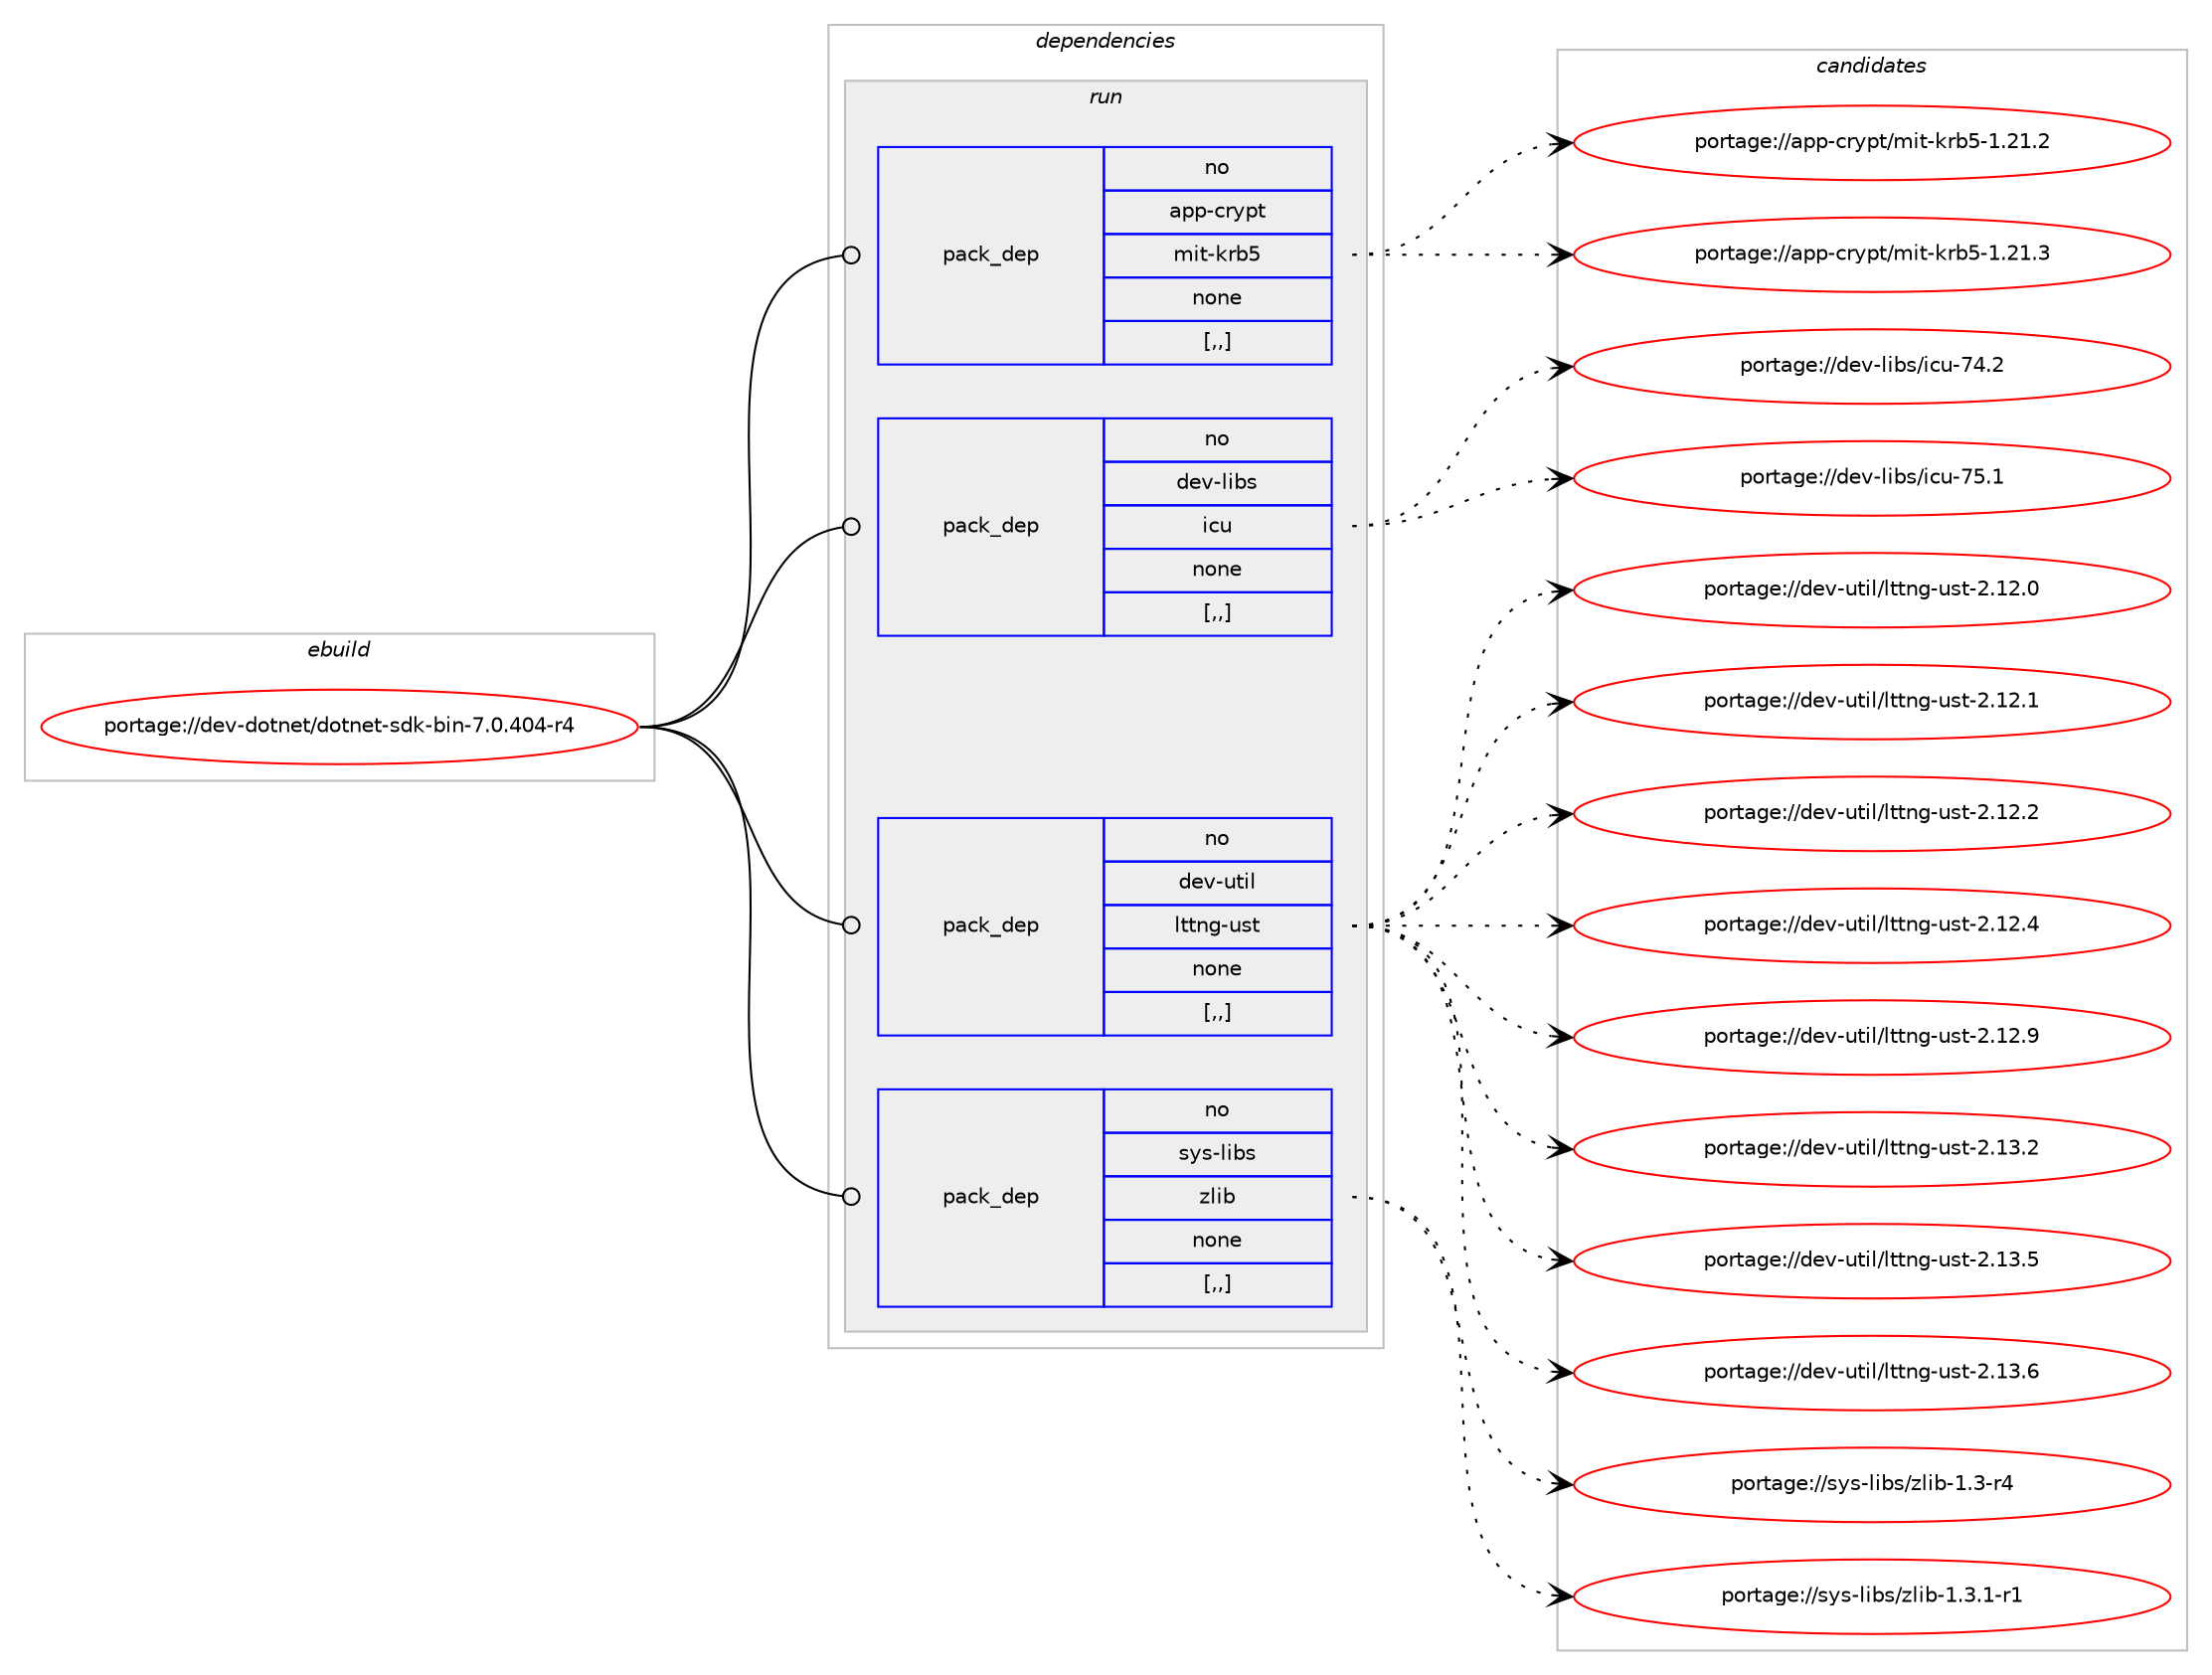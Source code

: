 digraph prolog {

# *************
# Graph options
# *************

newrank=true;
concentrate=true;
compound=true;
graph [rankdir=LR,fontname=Helvetica,fontsize=10,ranksep=1.5];#, ranksep=2.5, nodesep=0.2];
edge  [arrowhead=vee];
node  [fontname=Helvetica,fontsize=10];

# **********
# The ebuild
# **********

subgraph cluster_leftcol {
color=gray;
rank=same;
label=<<i>ebuild</i>>;
id [label="portage://dev-dotnet/dotnet-sdk-bin-7.0.404-r4", color=red, width=4, href="../dev-dotnet/dotnet-sdk-bin-7.0.404-r4.svg"];
}

# ****************
# The dependencies
# ****************

subgraph cluster_midcol {
color=gray;
label=<<i>dependencies</i>>;
subgraph cluster_compile {
fillcolor="#eeeeee";
style=filled;
label=<<i>compile</i>>;
}
subgraph cluster_compileandrun {
fillcolor="#eeeeee";
style=filled;
label=<<i>compile and run</i>>;
}
subgraph cluster_run {
fillcolor="#eeeeee";
style=filled;
label=<<i>run</i>>;
subgraph pack51217 {
dependency70932 [label=<<TABLE BORDER="0" CELLBORDER="1" CELLSPACING="0" CELLPADDING="4" WIDTH="220"><TR><TD ROWSPAN="6" CELLPADDING="30">pack_dep</TD></TR><TR><TD WIDTH="110">no</TD></TR><TR><TD>app-crypt</TD></TR><TR><TD>mit-krb5</TD></TR><TR><TD>none</TD></TR><TR><TD>[,,]</TD></TR></TABLE>>, shape=none, color=blue];
}
id:e -> dependency70932:w [weight=20,style="solid",arrowhead="odot"];
subgraph pack51218 {
dependency70933 [label=<<TABLE BORDER="0" CELLBORDER="1" CELLSPACING="0" CELLPADDING="4" WIDTH="220"><TR><TD ROWSPAN="6" CELLPADDING="30">pack_dep</TD></TR><TR><TD WIDTH="110">no</TD></TR><TR><TD>dev-libs</TD></TR><TR><TD>icu</TD></TR><TR><TD>none</TD></TR><TR><TD>[,,]</TD></TR></TABLE>>, shape=none, color=blue];
}
id:e -> dependency70933:w [weight=20,style="solid",arrowhead="odot"];
subgraph pack51219 {
dependency70934 [label=<<TABLE BORDER="0" CELLBORDER="1" CELLSPACING="0" CELLPADDING="4" WIDTH="220"><TR><TD ROWSPAN="6" CELLPADDING="30">pack_dep</TD></TR><TR><TD WIDTH="110">no</TD></TR><TR><TD>dev-util</TD></TR><TR><TD>lttng-ust</TD></TR><TR><TD>none</TD></TR><TR><TD>[,,]</TD></TR></TABLE>>, shape=none, color=blue];
}
id:e -> dependency70934:w [weight=20,style="solid",arrowhead="odot"];
subgraph pack51220 {
dependency70935 [label=<<TABLE BORDER="0" CELLBORDER="1" CELLSPACING="0" CELLPADDING="4" WIDTH="220"><TR><TD ROWSPAN="6" CELLPADDING="30">pack_dep</TD></TR><TR><TD WIDTH="110">no</TD></TR><TR><TD>sys-libs</TD></TR><TR><TD>zlib</TD></TR><TR><TD>none</TD></TR><TR><TD>[,,]</TD></TR></TABLE>>, shape=none, color=blue];
}
id:e -> dependency70935:w [weight=20,style="solid",arrowhead="odot"];
}
}

# **************
# The candidates
# **************

subgraph cluster_choices {
rank=same;
color=gray;
label=<<i>candidates</i>>;

subgraph choice51217 {
color=black;
nodesep=1;
choice9711211245991141211121164710910511645107114985345494650494650 [label="portage://app-crypt/mit-krb5-1.21.2", color=red, width=4,href="../app-crypt/mit-krb5-1.21.2.svg"];
choice9711211245991141211121164710910511645107114985345494650494651 [label="portage://app-crypt/mit-krb5-1.21.3", color=red, width=4,href="../app-crypt/mit-krb5-1.21.3.svg"];
dependency70932:e -> choice9711211245991141211121164710910511645107114985345494650494650:w [style=dotted,weight="100"];
dependency70932:e -> choice9711211245991141211121164710910511645107114985345494650494651:w [style=dotted,weight="100"];
}
subgraph choice51218 {
color=black;
nodesep=1;
choice100101118451081059811547105991174555524650 [label="portage://dev-libs/icu-74.2", color=red, width=4,href="../dev-libs/icu-74.2.svg"];
choice100101118451081059811547105991174555534649 [label="portage://dev-libs/icu-75.1", color=red, width=4,href="../dev-libs/icu-75.1.svg"];
dependency70933:e -> choice100101118451081059811547105991174555524650:w [style=dotted,weight="100"];
dependency70933:e -> choice100101118451081059811547105991174555534649:w [style=dotted,weight="100"];
}
subgraph choice51219 {
color=black;
nodesep=1;
choice10010111845117116105108471081161161101034511711511645504649504648 [label="portage://dev-util/lttng-ust-2.12.0", color=red, width=4,href="../dev-util/lttng-ust-2.12.0.svg"];
choice10010111845117116105108471081161161101034511711511645504649504649 [label="portage://dev-util/lttng-ust-2.12.1", color=red, width=4,href="../dev-util/lttng-ust-2.12.1.svg"];
choice10010111845117116105108471081161161101034511711511645504649504650 [label="portage://dev-util/lttng-ust-2.12.2", color=red, width=4,href="../dev-util/lttng-ust-2.12.2.svg"];
choice10010111845117116105108471081161161101034511711511645504649504652 [label="portage://dev-util/lttng-ust-2.12.4", color=red, width=4,href="../dev-util/lttng-ust-2.12.4.svg"];
choice10010111845117116105108471081161161101034511711511645504649504657 [label="portage://dev-util/lttng-ust-2.12.9", color=red, width=4,href="../dev-util/lttng-ust-2.12.9.svg"];
choice10010111845117116105108471081161161101034511711511645504649514650 [label="portage://dev-util/lttng-ust-2.13.2", color=red, width=4,href="../dev-util/lttng-ust-2.13.2.svg"];
choice10010111845117116105108471081161161101034511711511645504649514653 [label="portage://dev-util/lttng-ust-2.13.5", color=red, width=4,href="../dev-util/lttng-ust-2.13.5.svg"];
choice10010111845117116105108471081161161101034511711511645504649514654 [label="portage://dev-util/lttng-ust-2.13.6", color=red, width=4,href="../dev-util/lttng-ust-2.13.6.svg"];
dependency70934:e -> choice10010111845117116105108471081161161101034511711511645504649504648:w [style=dotted,weight="100"];
dependency70934:e -> choice10010111845117116105108471081161161101034511711511645504649504649:w [style=dotted,weight="100"];
dependency70934:e -> choice10010111845117116105108471081161161101034511711511645504649504650:w [style=dotted,weight="100"];
dependency70934:e -> choice10010111845117116105108471081161161101034511711511645504649504652:w [style=dotted,weight="100"];
dependency70934:e -> choice10010111845117116105108471081161161101034511711511645504649504657:w [style=dotted,weight="100"];
dependency70934:e -> choice10010111845117116105108471081161161101034511711511645504649514650:w [style=dotted,weight="100"];
dependency70934:e -> choice10010111845117116105108471081161161101034511711511645504649514653:w [style=dotted,weight="100"];
dependency70934:e -> choice10010111845117116105108471081161161101034511711511645504649514654:w [style=dotted,weight="100"];
}
subgraph choice51220 {
color=black;
nodesep=1;
choice11512111545108105981154712210810598454946514511452 [label="portage://sys-libs/zlib-1.3-r4", color=red, width=4,href="../sys-libs/zlib-1.3-r4.svg"];
choice115121115451081059811547122108105984549465146494511449 [label="portage://sys-libs/zlib-1.3.1-r1", color=red, width=4,href="../sys-libs/zlib-1.3.1-r1.svg"];
dependency70935:e -> choice11512111545108105981154712210810598454946514511452:w [style=dotted,weight="100"];
dependency70935:e -> choice115121115451081059811547122108105984549465146494511449:w [style=dotted,weight="100"];
}
}

}
